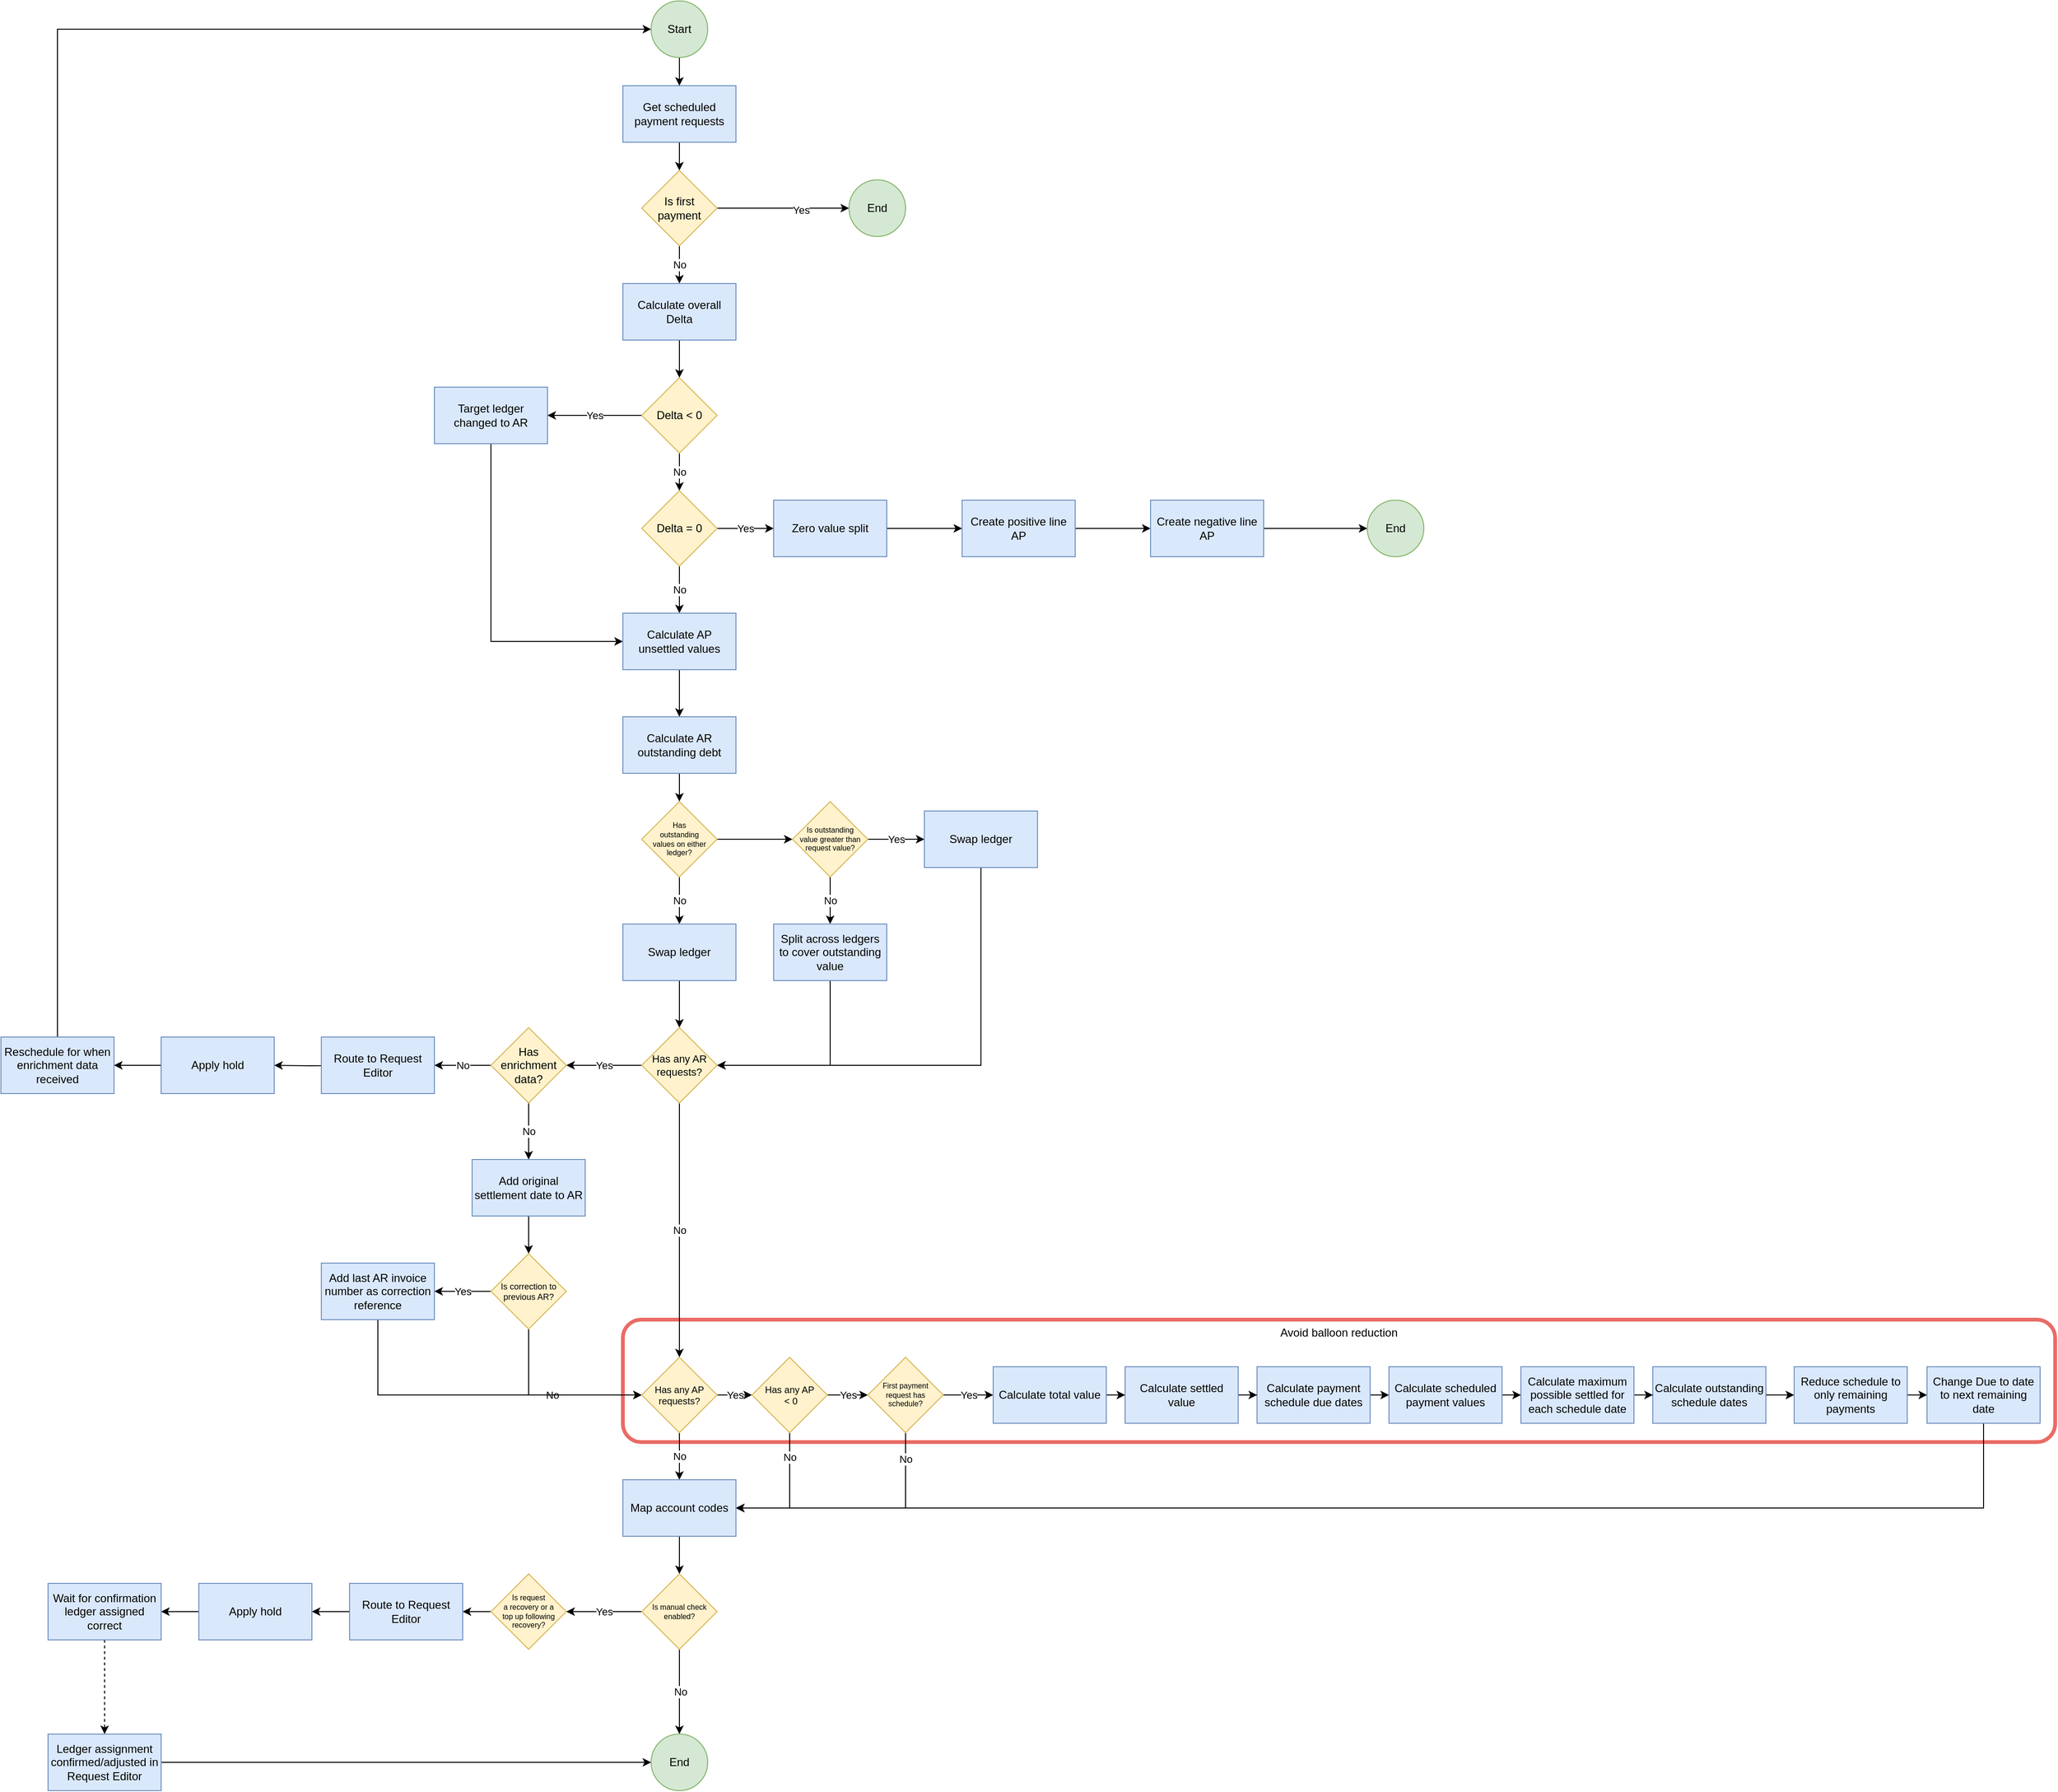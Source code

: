 <mxfile version="16.6.6" type="github">
  <diagram id="qEQCgVEGYSxdwCo334IR" name="Page-1">
    <mxGraphModel dx="2249" dy="1923" grid="1" gridSize="10" guides="1" tooltips="1" connect="1" arrows="1" fold="1" page="1" pageScale="1" pageWidth="827" pageHeight="1169" math="0" shadow="0">
      <root>
        <mxCell id="0" />
        <mxCell id="1" parent="0" />
        <mxCell id="rInZ0QM_BnlawJ9Pr040-125" value="Avoid balloon reduction" style="rounded=1;whiteSpace=wrap;html=1;fontSize=12;verticalAlign=top;strokeColor=#EA6B66;strokeWidth=4;" parent="1" vertex="1">
          <mxGeometry x="-160" y="240" width="1520" height="130" as="geometry" />
        </mxCell>
        <mxCell id="rInZ0QM_BnlawJ9Pr040-3" value="" style="edgeStyle=orthogonalEdgeStyle;rounded=0;orthogonalLoop=1;jettySize=auto;html=1;" parent="1" source="rInZ0QM_BnlawJ9Pr040-1" target="rInZ0QM_BnlawJ9Pr040-2" edge="1">
          <mxGeometry relative="1" as="geometry" />
        </mxCell>
        <mxCell id="rInZ0QM_BnlawJ9Pr040-1" value="Get scheduled payment requests" style="rounded=0;whiteSpace=wrap;html=1;fillColor=#dae8fc;strokeColor=#6c8ebf;" parent="1" vertex="1">
          <mxGeometry x="-160" y="-1070" width="120" height="60" as="geometry" />
        </mxCell>
        <mxCell id="rInZ0QM_BnlawJ9Pr040-5" style="edgeStyle=orthogonalEdgeStyle;rounded=0;orthogonalLoop=1;jettySize=auto;html=1;" parent="1" source="rInZ0QM_BnlawJ9Pr040-2" target="rInZ0QM_BnlawJ9Pr040-4" edge="1">
          <mxGeometry relative="1" as="geometry" />
        </mxCell>
        <mxCell id="rInZ0QM_BnlawJ9Pr040-6" value="Yes" style="edgeLabel;html=1;align=center;verticalAlign=middle;resizable=0;points=[];" parent="rInZ0QM_BnlawJ9Pr040-5" vertex="1" connectable="0">
          <mxGeometry x="0.271" y="-2" relative="1" as="geometry">
            <mxPoint as="offset" />
          </mxGeometry>
        </mxCell>
        <mxCell id="rInZ0QM_BnlawJ9Pr040-8" value="No" style="edgeStyle=orthogonalEdgeStyle;rounded=0;orthogonalLoop=1;jettySize=auto;html=1;" parent="1" source="rInZ0QM_BnlawJ9Pr040-2" target="rInZ0QM_BnlawJ9Pr040-7" edge="1">
          <mxGeometry relative="1" as="geometry" />
        </mxCell>
        <mxCell id="rInZ0QM_BnlawJ9Pr040-2" value="Is first payment" style="rhombus;whiteSpace=wrap;html=1;rounded=0;fillColor=#fff2cc;strokeColor=#d6b656;" parent="1" vertex="1">
          <mxGeometry x="-140" y="-980" width="80" height="80" as="geometry" />
        </mxCell>
        <mxCell id="rInZ0QM_BnlawJ9Pr040-4" value="End" style="ellipse;whiteSpace=wrap;html=1;aspect=fixed;fillColor=#d5e8d4;strokeColor=#82b366;" parent="1" vertex="1">
          <mxGeometry x="80" y="-970" width="60" height="60" as="geometry" />
        </mxCell>
        <mxCell id="rInZ0QM_BnlawJ9Pr040-10" value="" style="edgeStyle=orthogonalEdgeStyle;rounded=0;orthogonalLoop=1;jettySize=auto;html=1;" parent="1" source="rInZ0QM_BnlawJ9Pr040-7" target="rInZ0QM_BnlawJ9Pr040-9" edge="1">
          <mxGeometry relative="1" as="geometry" />
        </mxCell>
        <mxCell id="rInZ0QM_BnlawJ9Pr040-7" value="Calculate overall Delta" style="whiteSpace=wrap;html=1;rounded=0;fillColor=#dae8fc;strokeColor=#6c8ebf;" parent="1" vertex="1">
          <mxGeometry x="-160" y="-860" width="120" height="60" as="geometry" />
        </mxCell>
        <mxCell id="rInZ0QM_BnlawJ9Pr040-12" value="Yes" style="edgeStyle=orthogonalEdgeStyle;rounded=0;orthogonalLoop=1;jettySize=auto;html=1;" parent="1" source="rInZ0QM_BnlawJ9Pr040-9" target="rInZ0QM_BnlawJ9Pr040-11" edge="1">
          <mxGeometry relative="1" as="geometry" />
        </mxCell>
        <mxCell id="rInZ0QM_BnlawJ9Pr040-16" value="No" style="edgeStyle=orthogonalEdgeStyle;rounded=0;orthogonalLoop=1;jettySize=auto;html=1;" parent="1" source="rInZ0QM_BnlawJ9Pr040-9" target="rInZ0QM_BnlawJ9Pr040-15" edge="1">
          <mxGeometry relative="1" as="geometry" />
        </mxCell>
        <mxCell id="rInZ0QM_BnlawJ9Pr040-9" value="Delta &amp;lt; 0" style="rhombus;whiteSpace=wrap;html=1;rounded=0;fillColor=#fff2cc;strokeColor=#d6b656;" parent="1" vertex="1">
          <mxGeometry x="-140" y="-760" width="80" height="80" as="geometry" />
        </mxCell>
        <mxCell id="rInZ0QM_BnlawJ9Pr040-35" style="edgeStyle=orthogonalEdgeStyle;rounded=0;orthogonalLoop=1;jettySize=auto;html=1;entryX=0;entryY=0.5;entryDx=0;entryDy=0;exitX=0.5;exitY=1;exitDx=0;exitDy=0;" parent="1" source="rInZ0QM_BnlawJ9Pr040-11" target="rInZ0QM_BnlawJ9Pr040-25" edge="1">
          <mxGeometry relative="1" as="geometry" />
        </mxCell>
        <mxCell id="rInZ0QM_BnlawJ9Pr040-11" value="Target ledger changed to AR" style="whiteSpace=wrap;html=1;rounded=0;fillColor=#dae8fc;strokeColor=#6c8ebf;" parent="1" vertex="1">
          <mxGeometry x="-360" y="-750" width="120" height="60" as="geometry" />
        </mxCell>
        <mxCell id="rInZ0QM_BnlawJ9Pr040-18" value="Yes" style="edgeStyle=orthogonalEdgeStyle;rounded=0;orthogonalLoop=1;jettySize=auto;html=1;" parent="1" source="rInZ0QM_BnlawJ9Pr040-15" target="rInZ0QM_BnlawJ9Pr040-17" edge="1">
          <mxGeometry relative="1" as="geometry" />
        </mxCell>
        <mxCell id="rInZ0QM_BnlawJ9Pr040-26" value="No" style="edgeStyle=orthogonalEdgeStyle;rounded=0;orthogonalLoop=1;jettySize=auto;html=1;" parent="1" source="rInZ0QM_BnlawJ9Pr040-15" target="rInZ0QM_BnlawJ9Pr040-25" edge="1">
          <mxGeometry relative="1" as="geometry" />
        </mxCell>
        <mxCell id="rInZ0QM_BnlawJ9Pr040-15" value="Delta = 0" style="rhombus;whiteSpace=wrap;html=1;rounded=0;fillColor=#fff2cc;strokeColor=#d6b656;" parent="1" vertex="1">
          <mxGeometry x="-140" y="-640" width="80" height="80" as="geometry" />
        </mxCell>
        <mxCell id="rInZ0QM_BnlawJ9Pr040-20" value="" style="edgeStyle=orthogonalEdgeStyle;rounded=0;orthogonalLoop=1;jettySize=auto;html=1;" parent="1" source="rInZ0QM_BnlawJ9Pr040-17" target="rInZ0QM_BnlawJ9Pr040-19" edge="1">
          <mxGeometry relative="1" as="geometry" />
        </mxCell>
        <mxCell id="rInZ0QM_BnlawJ9Pr040-17" value="Zero value split" style="whiteSpace=wrap;html=1;rounded=0;" parent="1" vertex="1">
          <mxGeometry y="-630" width="120" height="60" as="geometry" />
        </mxCell>
        <mxCell id="rInZ0QM_BnlawJ9Pr040-22" value="" style="edgeStyle=orthogonalEdgeStyle;rounded=0;orthogonalLoop=1;jettySize=auto;html=1;" parent="1" source="rInZ0QM_BnlawJ9Pr040-19" target="rInZ0QM_BnlawJ9Pr040-21" edge="1">
          <mxGeometry relative="1" as="geometry" />
        </mxCell>
        <mxCell id="rInZ0QM_BnlawJ9Pr040-19" value="Create positive line AP" style="whiteSpace=wrap;html=1;rounded=0;" parent="1" vertex="1">
          <mxGeometry x="200" y="-630" width="120" height="60" as="geometry" />
        </mxCell>
        <mxCell id="rInZ0QM_BnlawJ9Pr040-24" style="edgeStyle=orthogonalEdgeStyle;rounded=0;orthogonalLoop=1;jettySize=auto;html=1;" parent="1" source="rInZ0QM_BnlawJ9Pr040-21" target="rInZ0QM_BnlawJ9Pr040-23" edge="1">
          <mxGeometry relative="1" as="geometry" />
        </mxCell>
        <mxCell id="rInZ0QM_BnlawJ9Pr040-21" value="Create negative line AP" style="whiteSpace=wrap;html=1;rounded=0;fillColor=#dae8fc;strokeColor=#6c8ebf;" parent="1" vertex="1">
          <mxGeometry x="400" y="-630" width="120" height="60" as="geometry" />
        </mxCell>
        <mxCell id="rInZ0QM_BnlawJ9Pr040-23" value="End" style="ellipse;whiteSpace=wrap;html=1;aspect=fixed;fillColor=#d5e8d4;strokeColor=#82b366;" parent="1" vertex="1">
          <mxGeometry x="630" y="-630" width="60" height="60" as="geometry" />
        </mxCell>
        <mxCell id="rInZ0QM_BnlawJ9Pr040-28" value="" style="edgeStyle=orthogonalEdgeStyle;rounded=0;orthogonalLoop=1;jettySize=auto;html=1;" parent="1" source="rInZ0QM_BnlawJ9Pr040-25" target="rInZ0QM_BnlawJ9Pr040-27" edge="1">
          <mxGeometry relative="1" as="geometry" />
        </mxCell>
        <mxCell id="rInZ0QM_BnlawJ9Pr040-25" value="Calculate AP unsettled values" style="whiteSpace=wrap;html=1;rounded=0;fillColor=#dae8fc;strokeColor=#6c8ebf;" parent="1" vertex="1">
          <mxGeometry x="-160" y="-510" width="120" height="60" as="geometry" />
        </mxCell>
        <mxCell id="rInZ0QM_BnlawJ9Pr040-32" value="" style="edgeStyle=orthogonalEdgeStyle;rounded=0;orthogonalLoop=1;jettySize=auto;html=1;" parent="1" source="rInZ0QM_BnlawJ9Pr040-27" target="rInZ0QM_BnlawJ9Pr040-31" edge="1">
          <mxGeometry relative="1" as="geometry" />
        </mxCell>
        <mxCell id="rInZ0QM_BnlawJ9Pr040-27" value="Calculate AR outstanding debt" style="whiteSpace=wrap;html=1;rounded=0;fillColor=#dae8fc;strokeColor=#6c8ebf;" parent="1" vertex="1">
          <mxGeometry x="-160" y="-400" width="120" height="60" as="geometry" />
        </mxCell>
        <mxCell id="rInZ0QM_BnlawJ9Pr040-34" value="No" style="edgeStyle=orthogonalEdgeStyle;rounded=0;orthogonalLoop=1;jettySize=auto;html=1;entryX=0.5;entryY=0;entryDx=0;entryDy=0;" parent="1" source="rInZ0QM_BnlawJ9Pr040-31" target="rInZ0QM_BnlawJ9Pr040-44" edge="1">
          <mxGeometry relative="1" as="geometry">
            <mxPoint x="-100" y="-130" as="targetPoint" />
          </mxGeometry>
        </mxCell>
        <mxCell id="rInZ0QM_BnlawJ9Pr040-37" value="" style="edgeStyle=orthogonalEdgeStyle;rounded=0;orthogonalLoop=1;jettySize=auto;html=1;" parent="1" source="rInZ0QM_BnlawJ9Pr040-31" target="rInZ0QM_BnlawJ9Pr040-36" edge="1">
          <mxGeometry relative="1" as="geometry" />
        </mxCell>
        <mxCell id="rInZ0QM_BnlawJ9Pr040-31" value="Has &lt;br&gt;outstanding &lt;br&gt;values on either ledger?" style="rhombus;whiteSpace=wrap;html=1;rounded=0;fontSize=8;fillColor=#fff2cc;strokeColor=#d6b656;" parent="1" vertex="1">
          <mxGeometry x="-140" y="-310" width="80" height="80" as="geometry" />
        </mxCell>
        <mxCell id="rInZ0QM_BnlawJ9Pr040-39" value="Yes" style="edgeStyle=orthogonalEdgeStyle;rounded=0;orthogonalLoop=1;jettySize=auto;html=1;" parent="1" source="rInZ0QM_BnlawJ9Pr040-36" target="rInZ0QM_BnlawJ9Pr040-38" edge="1">
          <mxGeometry relative="1" as="geometry" />
        </mxCell>
        <mxCell id="rInZ0QM_BnlawJ9Pr040-43" value="No" style="edgeStyle=orthogonalEdgeStyle;rounded=0;orthogonalLoop=1;jettySize=auto;html=1;" parent="1" source="rInZ0QM_BnlawJ9Pr040-36" target="rInZ0QM_BnlawJ9Pr040-42" edge="1">
          <mxGeometry relative="1" as="geometry" />
        </mxCell>
        <mxCell id="rInZ0QM_BnlawJ9Pr040-36" value="Is outstanding&lt;br&gt;value greater than request value?" style="rhombus;whiteSpace=wrap;html=1;rounded=0;fontSize=8;fillColor=#fff2cc;strokeColor=#d6b656;" parent="1" vertex="1">
          <mxGeometry x="20" y="-310" width="80" height="80" as="geometry" />
        </mxCell>
        <mxCell id="rInZ0QM_BnlawJ9Pr040-41" value="" style="edgeStyle=orthogonalEdgeStyle;rounded=0;orthogonalLoop=1;jettySize=auto;html=1;entryX=1;entryY=0.5;entryDx=0;entryDy=0;exitX=0.5;exitY=1;exitDx=0;exitDy=0;" parent="1" source="rInZ0QM_BnlawJ9Pr040-38" target="rInZ0QM_BnlawJ9Pr040-45" edge="1">
          <mxGeometry relative="1" as="geometry">
            <mxPoint x="380" as="targetPoint" />
            <Array as="points">
              <mxPoint x="220" y="-30" />
            </Array>
          </mxGeometry>
        </mxCell>
        <mxCell id="rInZ0QM_BnlawJ9Pr040-38" value="Swap ledger" style="whiteSpace=wrap;html=1;rounded=0;fillColor=#dae8fc;strokeColor=#6c8ebf;" parent="1" vertex="1">
          <mxGeometry x="160" y="-300" width="120" height="60" as="geometry" />
        </mxCell>
        <mxCell id="rInZ0QM_BnlawJ9Pr040-124" style="edgeStyle=orthogonalEdgeStyle;rounded=0;orthogonalLoop=1;jettySize=auto;html=1;entryX=1;entryY=0.5;entryDx=0;entryDy=0;fontSize=8;exitX=0.5;exitY=1;exitDx=0;exitDy=0;" parent="1" source="rInZ0QM_BnlawJ9Pr040-42" target="rInZ0QM_BnlawJ9Pr040-45" edge="1">
          <mxGeometry relative="1" as="geometry" />
        </mxCell>
        <mxCell id="rInZ0QM_BnlawJ9Pr040-42" value="Split across ledgers to cover outstanding value" style="whiteSpace=wrap;html=1;rounded=0;fillColor=#dae8fc;strokeColor=#6c8ebf;" parent="1" vertex="1">
          <mxGeometry y="-180" width="120" height="60" as="geometry" />
        </mxCell>
        <mxCell id="rInZ0QM_BnlawJ9Pr040-46" value="" style="edgeStyle=orthogonalEdgeStyle;rounded=0;orthogonalLoop=1;jettySize=auto;html=1;" parent="1" source="rInZ0QM_BnlawJ9Pr040-44" target="rInZ0QM_BnlawJ9Pr040-45" edge="1">
          <mxGeometry relative="1" as="geometry" />
        </mxCell>
        <mxCell id="rInZ0QM_BnlawJ9Pr040-44" value="Swap ledger" style="whiteSpace=wrap;html=1;rounded=0;fillColor=#dae8fc;strokeColor=#6c8ebf;" parent="1" vertex="1">
          <mxGeometry x="-160" y="-180" width="120" height="60" as="geometry" />
        </mxCell>
        <mxCell id="rInZ0QM_BnlawJ9Pr040-48" value="Yes" style="edgeStyle=orthogonalEdgeStyle;rounded=0;orthogonalLoop=1;jettySize=auto;html=1;" parent="1" source="rInZ0QM_BnlawJ9Pr040-45" target="rInZ0QM_BnlawJ9Pr040-47" edge="1">
          <mxGeometry relative="1" as="geometry" />
        </mxCell>
        <mxCell id="rInZ0QM_BnlawJ9Pr040-58" value="No" style="edgeStyle=orthogonalEdgeStyle;rounded=0;orthogonalLoop=1;jettySize=auto;html=1;exitX=0.5;exitY=1;exitDx=0;exitDy=0;" parent="1" source="rInZ0QM_BnlawJ9Pr040-47" target="rInZ0QM_BnlawJ9Pr040-57" edge="1">
          <mxGeometry relative="1" as="geometry" />
        </mxCell>
        <mxCell id="rInZ0QM_BnlawJ9Pr040-88" value="No" style="edgeStyle=orthogonalEdgeStyle;rounded=0;orthogonalLoop=1;jettySize=auto;html=1;" parent="1" source="rInZ0QM_BnlawJ9Pr040-45" target="rInZ0QM_BnlawJ9Pr040-87" edge="1">
          <mxGeometry relative="1" as="geometry" />
        </mxCell>
        <mxCell id="rInZ0QM_BnlawJ9Pr040-45" value="Has any AR requests?" style="rhombus;whiteSpace=wrap;html=1;rounded=0;fontSize=11;fillColor=#fff2cc;strokeColor=#d6b656;" parent="1" vertex="1">
          <mxGeometry x="-140" y="-70" width="80" height="80" as="geometry" />
        </mxCell>
        <mxCell id="rInZ0QM_BnlawJ9Pr040-50" value="No" style="edgeStyle=orthogonalEdgeStyle;rounded=0;orthogonalLoop=1;jettySize=auto;html=1;" parent="1" source="rInZ0QM_BnlawJ9Pr040-47" target="rInZ0QM_BnlawJ9Pr040-49" edge="1">
          <mxGeometry relative="1" as="geometry" />
        </mxCell>
        <mxCell id="rInZ0QM_BnlawJ9Pr040-47" value="Has enrichment data?" style="rhombus;whiteSpace=wrap;html=1;rounded=0;fillColor=#fff2cc;strokeColor=#d6b656;" parent="1" vertex="1">
          <mxGeometry x="-300" y="-70" width="80" height="80" as="geometry" />
        </mxCell>
        <mxCell id="rInZ0QM_BnlawJ9Pr040-52" value="" style="edgeStyle=orthogonalEdgeStyle;rounded=0;orthogonalLoop=1;jettySize=auto;html=1;" parent="1" target="rInZ0QM_BnlawJ9Pr040-51" edge="1">
          <mxGeometry relative="1" as="geometry">
            <mxPoint x="-450" y="-30.0" as="sourcePoint" />
          </mxGeometry>
        </mxCell>
        <mxCell id="rInZ0QM_BnlawJ9Pr040-49" value="Route to Request Editor" style="whiteSpace=wrap;html=1;rounded=0;fillColor=#dae8fc;strokeColor=#6c8ebf;" parent="1" vertex="1">
          <mxGeometry x="-480" y="-60" width="120" height="60" as="geometry" />
        </mxCell>
        <mxCell id="rInZ0QM_BnlawJ9Pr040-54" value="" style="edgeStyle=orthogonalEdgeStyle;rounded=0;orthogonalLoop=1;jettySize=auto;html=1;" parent="1" source="rInZ0QM_BnlawJ9Pr040-51" target="rInZ0QM_BnlawJ9Pr040-53" edge="1">
          <mxGeometry relative="1" as="geometry" />
        </mxCell>
        <mxCell id="rInZ0QM_BnlawJ9Pr040-51" value="Apply hold" style="whiteSpace=wrap;html=1;rounded=0;fillColor=#dae8fc;strokeColor=#6c8ebf;" parent="1" vertex="1">
          <mxGeometry x="-650" y="-60" width="120" height="60" as="geometry" />
        </mxCell>
        <mxCell id="rInZ0QM_BnlawJ9Pr040-112" style="edgeStyle=orthogonalEdgeStyle;rounded=0;orthogonalLoop=1;jettySize=auto;html=1;entryX=0;entryY=0.5;entryDx=0;entryDy=0;fontSize=8;exitX=0.5;exitY=0;exitDx=0;exitDy=0;" parent="1" source="rInZ0QM_BnlawJ9Pr040-53" target="rInZ0QM_BnlawJ9Pr040-110" edge="1">
          <mxGeometry relative="1" as="geometry">
            <Array as="points">
              <mxPoint x="-760" y="-1130" />
            </Array>
          </mxGeometry>
        </mxCell>
        <mxCell id="rInZ0QM_BnlawJ9Pr040-53" value="Reschedule for when enrichment data received" style="whiteSpace=wrap;html=1;rounded=0;fillColor=#dae8fc;strokeColor=#6c8ebf;" parent="1" vertex="1">
          <mxGeometry x="-820" y="-60" width="120" height="60" as="geometry" />
        </mxCell>
        <mxCell id="rInZ0QM_BnlawJ9Pr040-60" value="" style="edgeStyle=orthogonalEdgeStyle;rounded=0;orthogonalLoop=1;jettySize=auto;html=1;" parent="1" source="rInZ0QM_BnlawJ9Pr040-57" target="rInZ0QM_BnlawJ9Pr040-59" edge="1">
          <mxGeometry relative="1" as="geometry" />
        </mxCell>
        <mxCell id="rInZ0QM_BnlawJ9Pr040-57" value="Add original settlement date to AR" style="whiteSpace=wrap;html=1;rounded=0;fillColor=#dae8fc;strokeColor=#6c8ebf;" parent="1" vertex="1">
          <mxGeometry x="-320" y="70" width="120" height="60" as="geometry" />
        </mxCell>
        <mxCell id="rInZ0QM_BnlawJ9Pr040-64" value="Yes" style="edgeStyle=orthogonalEdgeStyle;rounded=0;orthogonalLoop=1;jettySize=auto;html=1;" parent="1" source="rInZ0QM_BnlawJ9Pr040-59" target="rInZ0QM_BnlawJ9Pr040-63" edge="1">
          <mxGeometry relative="1" as="geometry" />
        </mxCell>
        <mxCell id="rInZ0QM_BnlawJ9Pr040-66" value="No" style="edgeStyle=orthogonalEdgeStyle;rounded=0;orthogonalLoop=1;jettySize=auto;html=1;exitX=0.5;exitY=1;exitDx=0;exitDy=0;entryX=0;entryY=0.5;entryDx=0;entryDy=0;" parent="1" source="rInZ0QM_BnlawJ9Pr040-59" target="rInZ0QM_BnlawJ9Pr040-87" edge="1">
          <mxGeometry relative="1" as="geometry" />
        </mxCell>
        <mxCell id="rInZ0QM_BnlawJ9Pr040-59" value="Is correction to previous AR?" style="rhombus;whiteSpace=wrap;html=1;rounded=0;fontSize=9;fillColor=#fff2cc;strokeColor=#d6b656;" parent="1" vertex="1">
          <mxGeometry x="-300" y="170" width="80" height="80" as="geometry" />
        </mxCell>
        <mxCell id="rInZ0QM_BnlawJ9Pr040-67" style="edgeStyle=orthogonalEdgeStyle;rounded=0;orthogonalLoop=1;jettySize=auto;html=1;entryX=0;entryY=0.5;entryDx=0;entryDy=0;exitX=0.5;exitY=1;exitDx=0;exitDy=0;" parent="1" source="rInZ0QM_BnlawJ9Pr040-63" target="rInZ0QM_BnlawJ9Pr040-87" edge="1">
          <mxGeometry relative="1" as="geometry" />
        </mxCell>
        <mxCell id="rInZ0QM_BnlawJ9Pr040-63" value="Add last AR invoice number as correction reference" style="whiteSpace=wrap;html=1;rounded=0;fillColor=#dae8fc;strokeColor=#6c8ebf;" parent="1" vertex="1">
          <mxGeometry x="-480" y="180" width="120" height="60" as="geometry" />
        </mxCell>
        <mxCell id="rInZ0QM_BnlawJ9Pr040-70" value="" style="edgeStyle=orthogonalEdgeStyle;rounded=0;orthogonalLoop=1;jettySize=auto;html=1;" parent="1" source="rInZ0QM_BnlawJ9Pr040-65" target="rInZ0QM_BnlawJ9Pr040-69" edge="1">
          <mxGeometry relative="1" as="geometry" />
        </mxCell>
        <mxCell id="rInZ0QM_BnlawJ9Pr040-65" value="Map account codes" style="whiteSpace=wrap;html=1;rounded=0;" parent="1" vertex="1">
          <mxGeometry x="-160" y="410" width="120" height="60" as="geometry" />
        </mxCell>
        <mxCell id="rInZ0QM_BnlawJ9Pr040-72" value="Yes" style="edgeStyle=orthogonalEdgeStyle;rounded=0;orthogonalLoop=1;jettySize=auto;html=1;" parent="1" source="rInZ0QM_BnlawJ9Pr040-69" target="rInZ0QM_BnlawJ9Pr040-71" edge="1">
          <mxGeometry relative="1" as="geometry" />
        </mxCell>
        <mxCell id="rInZ0QM_BnlawJ9Pr040-84" value="No" style="edgeStyle=orthogonalEdgeStyle;rounded=0;orthogonalLoop=1;jettySize=auto;html=1;" parent="1" source="rInZ0QM_BnlawJ9Pr040-69" edge="1">
          <mxGeometry relative="1" as="geometry">
            <mxPoint x="-100" y="680" as="targetPoint" />
          </mxGeometry>
        </mxCell>
        <mxCell id="rInZ0QM_BnlawJ9Pr040-69" value="Is manual check enabled?" style="rhombus;whiteSpace=wrap;html=1;rounded=0;fontSize=8;fillColor=#fff2cc;strokeColor=#d6b656;" parent="1" vertex="1">
          <mxGeometry x="-140" y="510" width="80" height="80" as="geometry" />
        </mxCell>
        <mxCell id="rInZ0QM_BnlawJ9Pr040-74" value="" style="edgeStyle=orthogonalEdgeStyle;rounded=0;orthogonalLoop=1;jettySize=auto;html=1;" parent="1" source="rInZ0QM_BnlawJ9Pr040-71" target="rInZ0QM_BnlawJ9Pr040-73" edge="1">
          <mxGeometry relative="1" as="geometry" />
        </mxCell>
        <mxCell id="rInZ0QM_BnlawJ9Pr040-71" value="Is request &lt;br&gt;a recovery or a &lt;br&gt;top up following recovery?" style="rhombus;whiteSpace=wrap;html=1;rounded=0;fontSize=8;fillColor=#fff2cc;strokeColor=#d6b656;" parent="1" vertex="1">
          <mxGeometry x="-300" y="510" width="80" height="80" as="geometry" />
        </mxCell>
        <mxCell id="rInZ0QM_BnlawJ9Pr040-76" value="" style="edgeStyle=orthogonalEdgeStyle;rounded=0;orthogonalLoop=1;jettySize=auto;html=1;" parent="1" source="rInZ0QM_BnlawJ9Pr040-73" target="rInZ0QM_BnlawJ9Pr040-75" edge="1">
          <mxGeometry relative="1" as="geometry" />
        </mxCell>
        <mxCell id="rInZ0QM_BnlawJ9Pr040-73" value="Route to Request Editor" style="whiteSpace=wrap;html=1;rounded=0;" parent="1" vertex="1">
          <mxGeometry x="-450" y="520" width="120" height="60" as="geometry" />
        </mxCell>
        <mxCell id="rInZ0QM_BnlawJ9Pr040-78" value="" style="edgeStyle=orthogonalEdgeStyle;rounded=0;orthogonalLoop=1;jettySize=auto;html=1;" parent="1" source="rInZ0QM_BnlawJ9Pr040-75" target="rInZ0QM_BnlawJ9Pr040-77" edge="1">
          <mxGeometry relative="1" as="geometry" />
        </mxCell>
        <mxCell id="rInZ0QM_BnlawJ9Pr040-75" value="Apply hold" style="whiteSpace=wrap;html=1;rounded=0;fillColor=#dae8fc;strokeColor=#6c8ebf;" parent="1" vertex="1">
          <mxGeometry x="-610" y="520" width="120" height="60" as="geometry" />
        </mxCell>
        <mxCell id="rInZ0QM_BnlawJ9Pr040-82" value="" style="edgeStyle=orthogonalEdgeStyle;rounded=0;orthogonalLoop=1;jettySize=auto;html=1;dashed=1;" parent="1" source="rInZ0QM_BnlawJ9Pr040-77" target="rInZ0QM_BnlawJ9Pr040-81" edge="1">
          <mxGeometry relative="1" as="geometry" />
        </mxCell>
        <mxCell id="rInZ0QM_BnlawJ9Pr040-77" value="Wait for confirmation ledger assigned correct" style="whiteSpace=wrap;html=1;rounded=0;fillColor=#dae8fc;strokeColor=#6c8ebf;" parent="1" vertex="1">
          <mxGeometry x="-770" y="520" width="120" height="60" as="geometry" />
        </mxCell>
        <mxCell id="rInZ0QM_BnlawJ9Pr040-85" style="edgeStyle=orthogonalEdgeStyle;rounded=0;orthogonalLoop=1;jettySize=auto;html=1;entryX=0;entryY=0.5;entryDx=0;entryDy=0;" parent="1" source="rInZ0QM_BnlawJ9Pr040-81" target="rInZ0QM_BnlawJ9Pr040-86" edge="1">
          <mxGeometry relative="1" as="geometry">
            <mxPoint x="-160" y="710" as="targetPoint" />
          </mxGeometry>
        </mxCell>
        <mxCell id="rInZ0QM_BnlawJ9Pr040-81" value="Ledger assignment confirmed/adjusted in Request Editor" style="whiteSpace=wrap;html=1;rounded=0;fillColor=#dae8fc;strokeColor=#6c8ebf;" parent="1" vertex="1">
          <mxGeometry x="-770" y="680" width="120" height="60" as="geometry" />
        </mxCell>
        <mxCell id="rInZ0QM_BnlawJ9Pr040-86" value="End" style="ellipse;whiteSpace=wrap;html=1;aspect=fixed;fillColor=#d5e8d4;strokeColor=#82b366;" parent="1" vertex="1">
          <mxGeometry x="-130" y="680" width="60" height="60" as="geometry" />
        </mxCell>
        <mxCell id="rInZ0QM_BnlawJ9Pr040-89" value="No" style="edgeStyle=orthogonalEdgeStyle;rounded=0;orthogonalLoop=1;jettySize=auto;html=1;entryX=0.5;entryY=0;entryDx=0;entryDy=0;" parent="1" source="rInZ0QM_BnlawJ9Pr040-87" target="rInZ0QM_BnlawJ9Pr040-65" edge="1">
          <mxGeometry relative="1" as="geometry" />
        </mxCell>
        <mxCell id="rInZ0QM_BnlawJ9Pr040-92" value="Yes" style="edgeStyle=orthogonalEdgeStyle;rounded=0;orthogonalLoop=1;jettySize=auto;html=1;" parent="1" source="rInZ0QM_BnlawJ9Pr040-87" target="rInZ0QM_BnlawJ9Pr040-91" edge="1">
          <mxGeometry relative="1" as="geometry" />
        </mxCell>
        <mxCell id="rInZ0QM_BnlawJ9Pr040-87" value="Has any AP requests?" style="rhombus;whiteSpace=wrap;html=1;rounded=0;fontSize=10;fillColor=#fff2cc;strokeColor=#d6b656;" parent="1" vertex="1">
          <mxGeometry x="-140" y="280" width="80" height="80" as="geometry" />
        </mxCell>
        <mxCell id="rInZ0QM_BnlawJ9Pr040-93" value="No" style="edgeStyle=orthogonalEdgeStyle;rounded=0;orthogonalLoop=1;jettySize=auto;html=1;entryX=1;entryY=0.5;entryDx=0;entryDy=0;exitX=0.5;exitY=1;exitDx=0;exitDy=0;" parent="1" source="rInZ0QM_BnlawJ9Pr040-91" target="rInZ0QM_BnlawJ9Pr040-65" edge="1">
          <mxGeometry x="-0.619" relative="1" as="geometry">
            <mxPoint as="offset" />
          </mxGeometry>
        </mxCell>
        <mxCell id="rInZ0QM_BnlawJ9Pr040-99" value="Yes" style="edgeStyle=orthogonalEdgeStyle;rounded=0;orthogonalLoop=1;jettySize=auto;html=1;" parent="1" source="rInZ0QM_BnlawJ9Pr040-91" target="rInZ0QM_BnlawJ9Pr040-98" edge="1">
          <mxGeometry relative="1" as="geometry" />
        </mxCell>
        <mxCell id="rInZ0QM_BnlawJ9Pr040-91" value="Has any AP&lt;br style=&quot;font-size: 10px;&quot;&gt;&amp;nbsp;&amp;lt; 0" style="rhombus;whiteSpace=wrap;html=1;rounded=0;fontSize=10;fillColor=#fff2cc;strokeColor=#d6b656;" parent="1" vertex="1">
          <mxGeometry x="-23" y="280" width="80" height="80" as="geometry" />
        </mxCell>
        <mxCell id="rInZ0QM_BnlawJ9Pr040-100" value="No" style="edgeStyle=orthogonalEdgeStyle;rounded=0;orthogonalLoop=1;jettySize=auto;html=1;entryX=1;entryY=0.5;entryDx=0;entryDy=0;exitX=0.5;exitY=1;exitDx=0;exitDy=0;" parent="1" source="rInZ0QM_BnlawJ9Pr040-98" target="rInZ0QM_BnlawJ9Pr040-65" edge="1">
          <mxGeometry x="-0.784" relative="1" as="geometry">
            <mxPoint as="offset" />
          </mxGeometry>
        </mxCell>
        <mxCell id="rRJIuxPtyVkfTcc2onmw-7" value="Yes" style="edgeStyle=orthogonalEdgeStyle;rounded=0;orthogonalLoop=1;jettySize=auto;html=1;" edge="1" parent="1" source="rInZ0QM_BnlawJ9Pr040-98" target="rRJIuxPtyVkfTcc2onmw-6">
          <mxGeometry relative="1" as="geometry" />
        </mxCell>
        <mxCell id="rInZ0QM_BnlawJ9Pr040-98" value="First payment&lt;br&gt;request has schedule?" style="rhombus;whiteSpace=wrap;html=1;rounded=0;fontSize=8;fillColor=#fff2cc;strokeColor=#d6b656;" parent="1" vertex="1">
          <mxGeometry x="100" y="280" width="80" height="80" as="geometry" />
        </mxCell>
        <mxCell id="rRJIuxPtyVkfTcc2onmw-5" value="" style="edgeStyle=orthogonalEdgeStyle;rounded=0;orthogonalLoop=1;jettySize=auto;html=1;" edge="1" parent="1" source="rInZ0QM_BnlawJ9Pr040-101" target="rRJIuxPtyVkfTcc2onmw-1">
          <mxGeometry relative="1" as="geometry" />
        </mxCell>
        <mxCell id="rInZ0QM_BnlawJ9Pr040-101" value="Calculate payment schedule due dates" style="whiteSpace=wrap;html=1;rounded=0;fillColor=#dae8fc;strokeColor=#6c8ebf;" parent="1" vertex="1">
          <mxGeometry x="513" y="290" width="120" height="60" as="geometry" />
        </mxCell>
        <mxCell id="rRJIuxPtyVkfTcc2onmw-13" value="" style="edgeStyle=orthogonalEdgeStyle;rounded=0;orthogonalLoop=1;jettySize=auto;html=1;" edge="1" parent="1" source="rInZ0QM_BnlawJ9Pr040-103" target="rInZ0QM_BnlawJ9Pr040-105">
          <mxGeometry relative="1" as="geometry" />
        </mxCell>
        <mxCell id="rInZ0QM_BnlawJ9Pr040-103" value="Calculate outstanding schedule dates" style="whiteSpace=wrap;html=1;rounded=0;fillColor=#dae8fc;strokeColor=#6c8ebf;" parent="1" vertex="1">
          <mxGeometry x="933" y="290" width="120" height="60" as="geometry" />
        </mxCell>
        <mxCell id="rInZ0QM_BnlawJ9Pr040-108" value="" style="edgeStyle=orthogonalEdgeStyle;rounded=0;orthogonalLoop=1;jettySize=auto;html=1;" parent="1" source="rInZ0QM_BnlawJ9Pr040-105" target="rInZ0QM_BnlawJ9Pr040-107" edge="1">
          <mxGeometry relative="1" as="geometry" />
        </mxCell>
        <mxCell id="rInZ0QM_BnlawJ9Pr040-105" value="Reduce schedule to only remaining payments" style="whiteSpace=wrap;html=1;rounded=0;fillColor=#dae8fc;strokeColor=#6c8ebf;" parent="1" vertex="1">
          <mxGeometry x="1083" y="290" width="120" height="60" as="geometry" />
        </mxCell>
        <mxCell id="rInZ0QM_BnlawJ9Pr040-109" style="edgeStyle=orthogonalEdgeStyle;rounded=0;orthogonalLoop=1;jettySize=auto;html=1;entryX=1;entryY=0.5;entryDx=0;entryDy=0;exitX=0.5;exitY=1;exitDx=0;exitDy=0;" parent="1" source="rInZ0QM_BnlawJ9Pr040-107" target="rInZ0QM_BnlawJ9Pr040-65" edge="1">
          <mxGeometry relative="1" as="geometry" />
        </mxCell>
        <mxCell id="rInZ0QM_BnlawJ9Pr040-107" value="Change Due to date to next remaining date" style="whiteSpace=wrap;html=1;rounded=0;fillColor=#dae8fc;strokeColor=#6c8ebf;" parent="1" vertex="1">
          <mxGeometry x="1224" y="290" width="120" height="60" as="geometry" />
        </mxCell>
        <mxCell id="rInZ0QM_BnlawJ9Pr040-111" style="edgeStyle=orthogonalEdgeStyle;rounded=0;orthogonalLoop=1;jettySize=auto;html=1;entryX=0.5;entryY=0;entryDx=0;entryDy=0;fontSize=8;" parent="1" source="rInZ0QM_BnlawJ9Pr040-110" target="rInZ0QM_BnlawJ9Pr040-1" edge="1">
          <mxGeometry relative="1" as="geometry" />
        </mxCell>
        <mxCell id="rInZ0QM_BnlawJ9Pr040-110" value="Start" style="ellipse;whiteSpace=wrap;html=1;aspect=fixed;fillColor=#d5e8d4;strokeColor=#82b366;" parent="1" vertex="1">
          <mxGeometry x="-130" y="-1160" width="60" height="60" as="geometry" />
        </mxCell>
        <mxCell id="rInZ0QM_BnlawJ9Pr040-113" value="Zero value split" style="whiteSpace=wrap;html=1;rounded=0;" parent="1" vertex="1">
          <mxGeometry y="-630" width="120" height="60" as="geometry" />
        </mxCell>
        <mxCell id="rInZ0QM_BnlawJ9Pr040-114" value="Create positive line AP" style="whiteSpace=wrap;html=1;rounded=0;" parent="1" vertex="1">
          <mxGeometry x="200" y="-630" width="120" height="60" as="geometry" />
        </mxCell>
        <mxCell id="rInZ0QM_BnlawJ9Pr040-115" value="Zero value split" style="whiteSpace=wrap;html=1;rounded=0;" parent="1" vertex="1">
          <mxGeometry y="-630" width="120" height="60" as="geometry" />
        </mxCell>
        <mxCell id="rInZ0QM_BnlawJ9Pr040-116" value="Create positive line AP" style="whiteSpace=wrap;html=1;rounded=0;" parent="1" vertex="1">
          <mxGeometry x="200" y="-630" width="120" height="60" as="geometry" />
        </mxCell>
        <mxCell id="rInZ0QM_BnlawJ9Pr040-117" value="Zero value split" style="whiteSpace=wrap;html=1;rounded=0;fillColor=#dae8fc;strokeColor=#6c8ebf;" parent="1" vertex="1">
          <mxGeometry y="-630" width="120" height="60" as="geometry" />
        </mxCell>
        <mxCell id="rInZ0QM_BnlawJ9Pr040-118" value="Create positive line AP" style="whiteSpace=wrap;html=1;rounded=0;fillColor=#dae8fc;strokeColor=#6c8ebf;" parent="1" vertex="1">
          <mxGeometry x="200" y="-630" width="120" height="60" as="geometry" />
        </mxCell>
        <mxCell id="rInZ0QM_BnlawJ9Pr040-119" value="Map account codes" style="whiteSpace=wrap;html=1;rounded=0;" parent="1" vertex="1">
          <mxGeometry x="-160" y="410" width="120" height="60" as="geometry" />
        </mxCell>
        <mxCell id="rInZ0QM_BnlawJ9Pr040-120" value="Route to Request Editor" style="whiteSpace=wrap;html=1;rounded=0;" parent="1" vertex="1">
          <mxGeometry x="-450" y="520" width="120" height="60" as="geometry" />
        </mxCell>
        <mxCell id="rInZ0QM_BnlawJ9Pr040-121" value="Map account codes" style="whiteSpace=wrap;html=1;rounded=0;fillColor=#dae8fc;strokeColor=#6c8ebf;" parent="1" vertex="1">
          <mxGeometry x="-160" y="410" width="120" height="60" as="geometry" />
        </mxCell>
        <mxCell id="rInZ0QM_BnlawJ9Pr040-122" value="Route to Request Editor" style="whiteSpace=wrap;html=1;rounded=0;fillColor=#dae8fc;strokeColor=#6c8ebf;" parent="1" vertex="1">
          <mxGeometry x="-450" y="520" width="120" height="60" as="geometry" />
        </mxCell>
        <mxCell id="rRJIuxPtyVkfTcc2onmw-4" value="" style="edgeStyle=orthogonalEdgeStyle;rounded=0;orthogonalLoop=1;jettySize=auto;html=1;" edge="1" parent="1" source="rRJIuxPtyVkfTcc2onmw-1" target="rRJIuxPtyVkfTcc2onmw-3">
          <mxGeometry relative="1" as="geometry" />
        </mxCell>
        <mxCell id="rRJIuxPtyVkfTcc2onmw-1" value="Calculate scheduled payment values" style="whiteSpace=wrap;html=1;rounded=0;fillColor=#dae8fc;strokeColor=#6c8ebf;" vertex="1" parent="1">
          <mxGeometry x="653" y="290" width="120" height="60" as="geometry" />
        </mxCell>
        <mxCell id="rRJIuxPtyVkfTcc2onmw-12" value="" style="edgeStyle=orthogonalEdgeStyle;rounded=0;orthogonalLoop=1;jettySize=auto;html=1;" edge="1" parent="1" source="rRJIuxPtyVkfTcc2onmw-3" target="rInZ0QM_BnlawJ9Pr040-103">
          <mxGeometry relative="1" as="geometry" />
        </mxCell>
        <mxCell id="rRJIuxPtyVkfTcc2onmw-3" value="Calculate maximum possible settled for each schedule date" style="whiteSpace=wrap;html=1;rounded=0;fillColor=#dae8fc;strokeColor=#6c8ebf;" vertex="1" parent="1">
          <mxGeometry x="793" y="290" width="120" height="60" as="geometry" />
        </mxCell>
        <mxCell id="rRJIuxPtyVkfTcc2onmw-10" value="" style="edgeStyle=orthogonalEdgeStyle;rounded=0;orthogonalLoop=1;jettySize=auto;html=1;" edge="1" parent="1" source="rRJIuxPtyVkfTcc2onmw-6" target="rRJIuxPtyVkfTcc2onmw-9">
          <mxGeometry relative="1" as="geometry" />
        </mxCell>
        <mxCell id="rRJIuxPtyVkfTcc2onmw-6" value="Calculate total value" style="whiteSpace=wrap;html=1;rounded=0;fillColor=#dae8fc;strokeColor=#6c8ebf;" vertex="1" parent="1">
          <mxGeometry x="233" y="290" width="120" height="60" as="geometry" />
        </mxCell>
        <mxCell id="rRJIuxPtyVkfTcc2onmw-11" style="edgeStyle=orthogonalEdgeStyle;rounded=0;orthogonalLoop=1;jettySize=auto;html=1;entryX=0;entryY=0.5;entryDx=0;entryDy=0;" edge="1" parent="1" source="rRJIuxPtyVkfTcc2onmw-9" target="rInZ0QM_BnlawJ9Pr040-101">
          <mxGeometry relative="1" as="geometry" />
        </mxCell>
        <mxCell id="rRJIuxPtyVkfTcc2onmw-9" value="Calculate settled value" style="whiteSpace=wrap;html=1;rounded=0;fillColor=#dae8fc;strokeColor=#6c8ebf;" vertex="1" parent="1">
          <mxGeometry x="373" y="290" width="120" height="60" as="geometry" />
        </mxCell>
      </root>
    </mxGraphModel>
  </diagram>
</mxfile>
